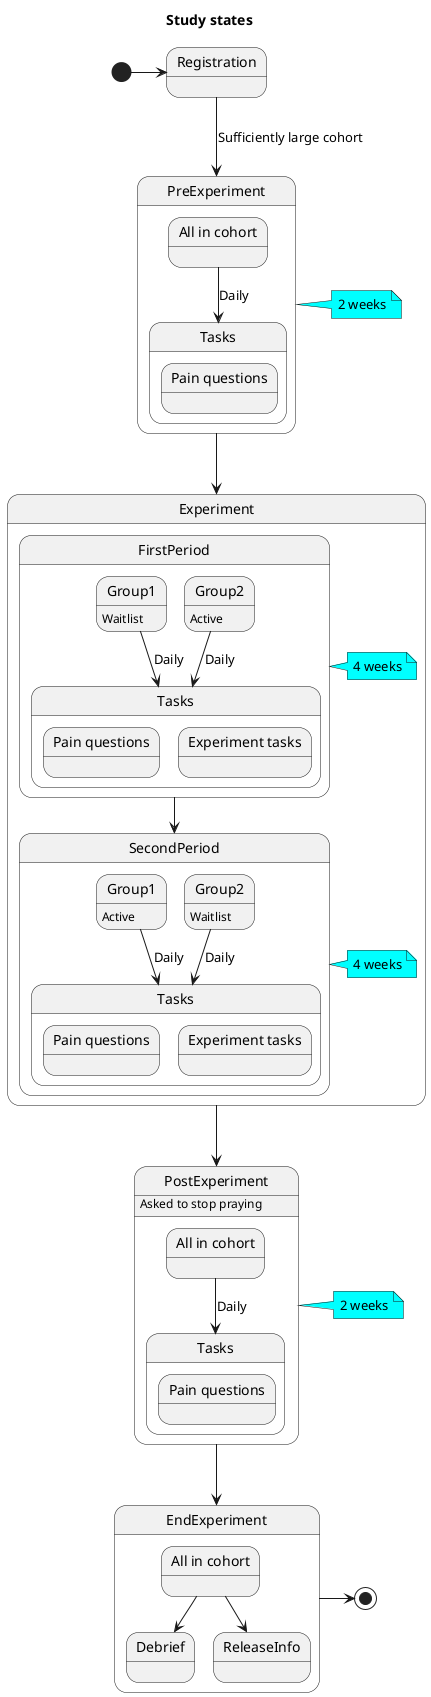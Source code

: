 @startuml
title Study states

state PreExperiment {
    state "All in cohort" as pea
    state "Tasks" as pe1t{
        state "Pain questions" as pe1dpq
    }
    pea --> pe1t : Daily
}
note right of PreExperiment #aqua
2 weeks
end note

state Experiment {

    state FirstPeriod{
        state "Group1" as g1a{
            g1a: Waitlist
        }
        state "Group2" as g2a{
            g2a: Active
        }
        state "Tasks" as p1t{
            state "Pain questions" as p1dpq
            state "Experiment tasks" as p1et
        }
        g1a --> p1t : Daily
        g2a --> p1t : Daily

    }
    note right of FirstPeriod #aqua
    4 weeks
    end note
    FirstPeriod --> SecondPeriod
    state SecondPeriod{
        state "Group1" as g1b{
            g1b: Active
        }
        state "Group2" as g2b{
            g2b: Waitlist
         }
        state "Tasks" as p2t{
            state "Pain questions" as p2dpq
            state "Experiment tasks" as p2et
        }
        g1b --> p2t : Daily
        g2b --> p2t : Daily
    }
    note right of SecondPeriod #aqua
    4 weeks
    end note
  }

state PostExperiment{
    PostExperiment : Asked to stop praying
    state "All in cohort" as fua
    state "Tasks" as fu1t{
        state "Pain questions" as fu1dpq
    }
    fua --> fu1t : Daily
}
note right of PostExperiment #aqua
2 weeks
end note


state EndExperiment{
state "All in cohort" as eea
eea --> Debrief
eea --> ReleaseInfo
}

[*] -right-> Registration
Registration --> PreExperiment : Sufficiently large cohort
PreExperiment --> Experiment
Experiment --> PostExperiment
PostExperiment --> EndExperiment
EndExperiment -right-> [*]
@enduml